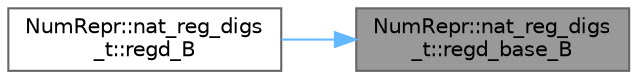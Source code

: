 digraph "NumRepr::nat_reg_digs_t::regd_base_B"
{
 // INTERACTIVE_SVG=YES
 // LATEX_PDF_SIZE
  bgcolor="transparent";
  edge [fontname=Helvetica,fontsize=10,labelfontname=Helvetica,labelfontsize=10];
  node [fontname=Helvetica,fontsize=10,shape=box,height=0.2,width=0.4];
  rankdir="RL";
  Node1 [label="NumRepr::nat_reg_digs\l_t::regd_base_B",height=0.2,width=0.4,color="gray40", fillcolor="grey60", style="filled", fontcolor="black",tooltip=" "];
  Node1 -> Node2 [dir="back",color="steelblue1",style="solid"];
  Node2 [label="NumRepr::nat_reg_digs\l_t::regd_B",height=0.2,width=0.4,color="grey40", fillcolor="white", style="filled",URL="$struct_num_repr_1_1nat__reg__digs__t.html#adf3405e104a61285b26efab30703513f",tooltip=" "];
}

